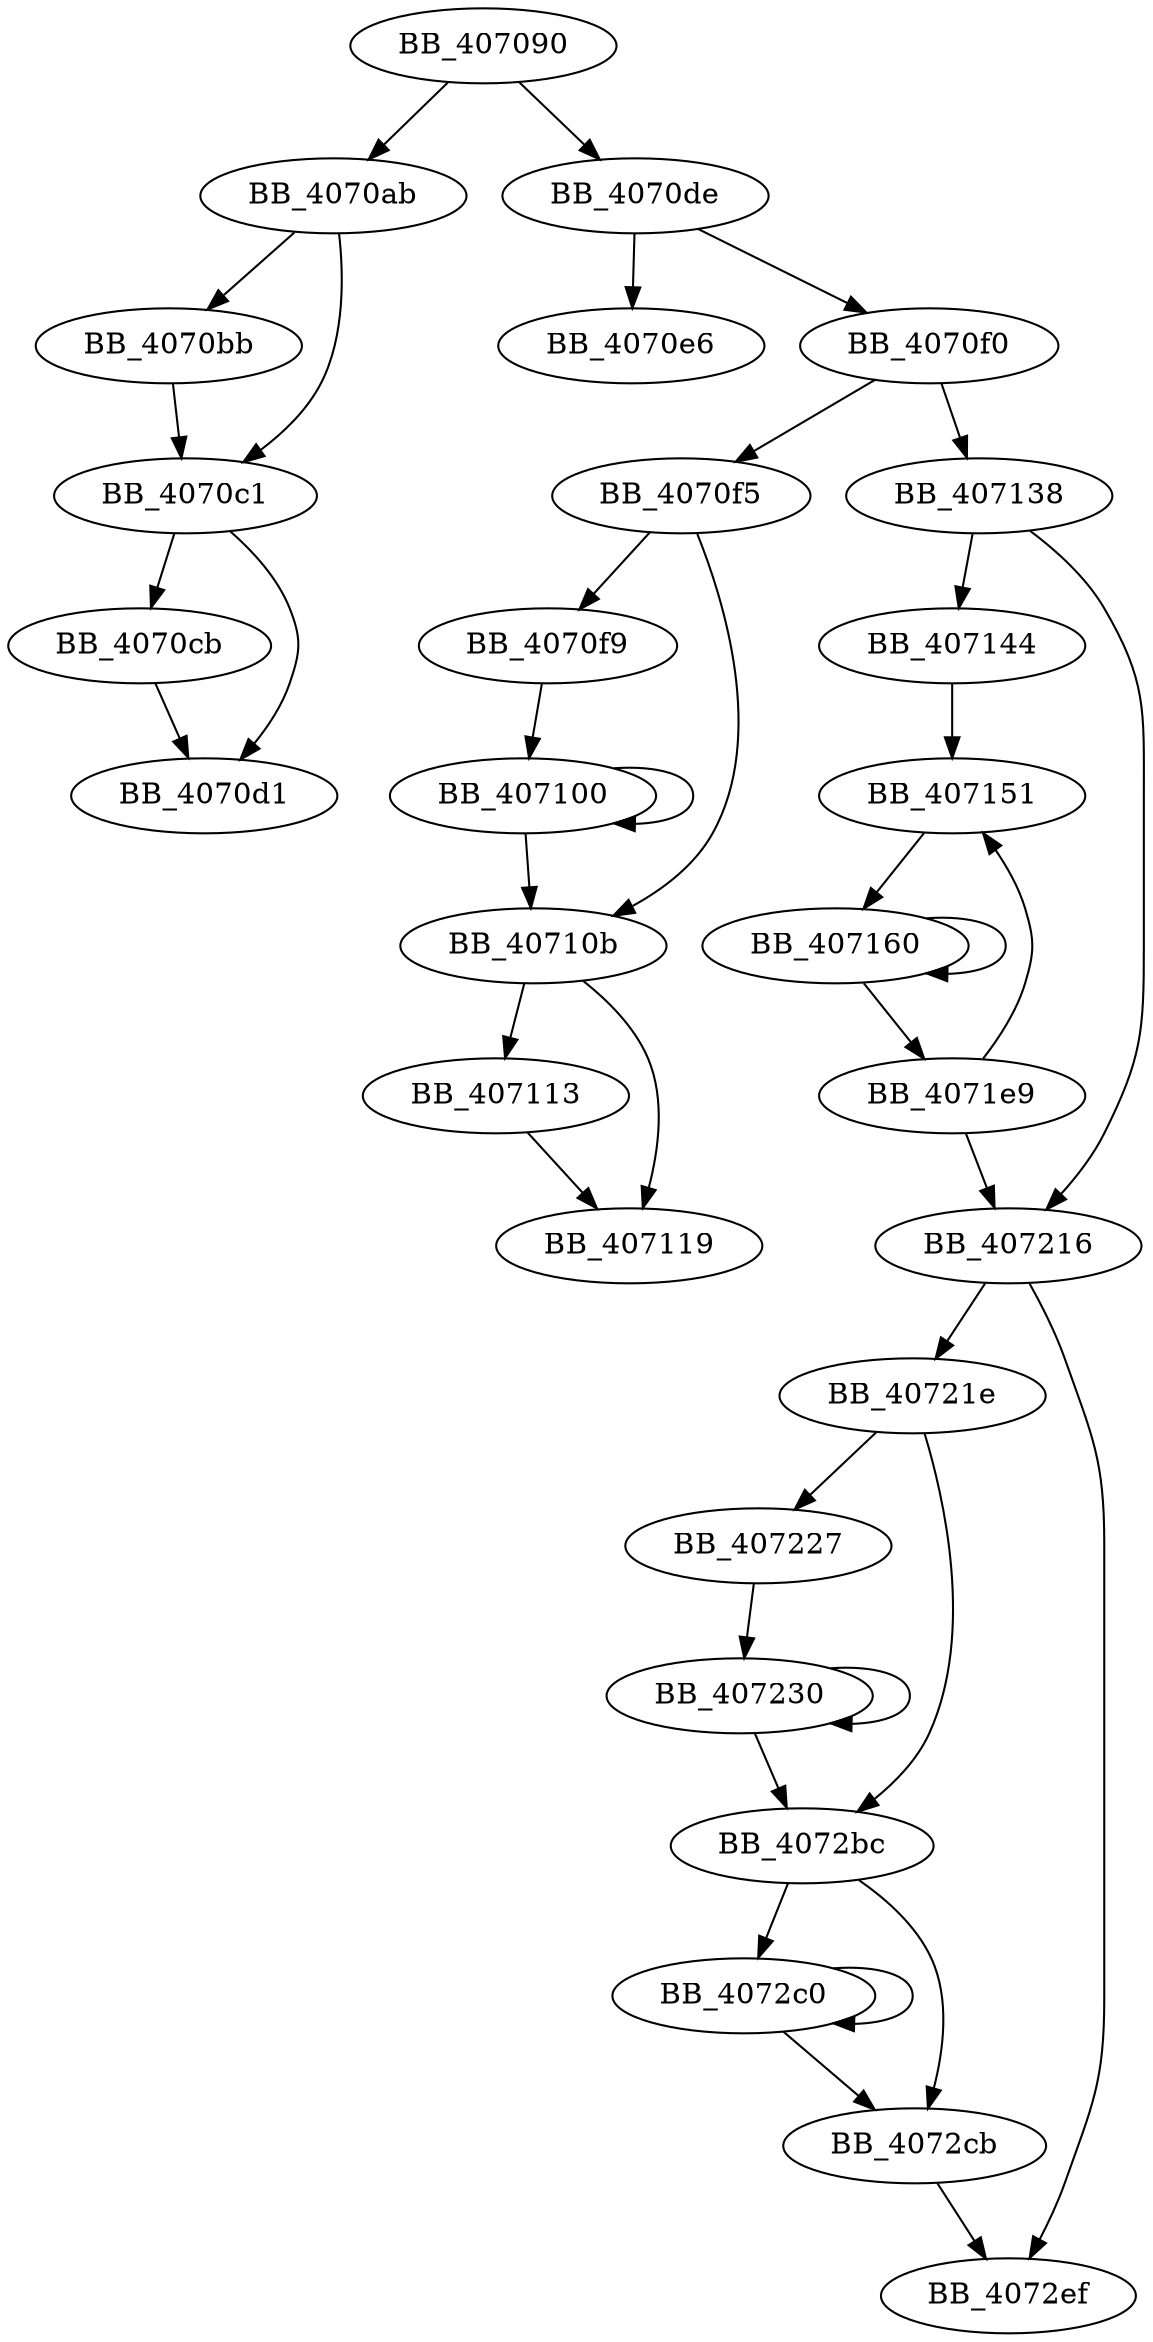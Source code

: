 DiGraph sub_407090{
BB_407090->BB_4070ab
BB_407090->BB_4070de
BB_4070ab->BB_4070bb
BB_4070ab->BB_4070c1
BB_4070bb->BB_4070c1
BB_4070c1->BB_4070cb
BB_4070c1->BB_4070d1
BB_4070cb->BB_4070d1
BB_4070de->BB_4070e6
BB_4070de->BB_4070f0
BB_4070f0->BB_4070f5
BB_4070f0->BB_407138
BB_4070f5->BB_4070f9
BB_4070f5->BB_40710b
BB_4070f9->BB_407100
BB_407100->BB_407100
BB_407100->BB_40710b
BB_40710b->BB_407113
BB_40710b->BB_407119
BB_407113->BB_407119
BB_407138->BB_407144
BB_407138->BB_407216
BB_407144->BB_407151
BB_407151->BB_407160
BB_407160->BB_407160
BB_407160->BB_4071e9
BB_4071e9->BB_407151
BB_4071e9->BB_407216
BB_407216->BB_40721e
BB_407216->BB_4072ef
BB_40721e->BB_407227
BB_40721e->BB_4072bc
BB_407227->BB_407230
BB_407230->BB_407230
BB_407230->BB_4072bc
BB_4072bc->BB_4072c0
BB_4072bc->BB_4072cb
BB_4072c0->BB_4072c0
BB_4072c0->BB_4072cb
BB_4072cb->BB_4072ef
}
